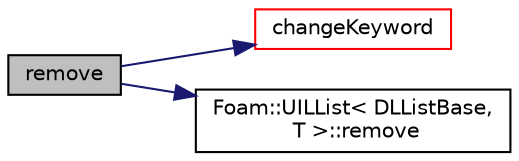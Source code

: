digraph "remove"
{
  bgcolor="transparent";
  edge [fontname="Helvetica",fontsize="10",labelfontname="Helvetica",labelfontsize="10"];
  node [fontname="Helvetica",fontsize="10",shape=record];
  rankdir="LR";
  Node1 [label="remove",height=0.2,width=0.4,color="black", fillcolor="grey75", style="filled", fontcolor="black"];
  Node1 -> Node2 [color="midnightblue",fontsize="10",style="solid",fontname="Helvetica"];
  Node2 [label="changeKeyword",height=0.2,width=0.4,color="red",URL="$a00530.html#a6ced7250af2093b404dd4ec1058ec44d",tooltip="Change the keyword for an entry,. "];
  Node1 -> Node3 [color="midnightblue",fontsize="10",style="solid",fontname="Helvetica"];
  Node3 [label="Foam::UILList\< DLListBase,\l T \>::remove",height=0.2,width=0.4,color="black",URL="$a02844.html#ab57d71e44e9c9642fe901f1b761e827f",tooltip="Remove and return element. "];
}
